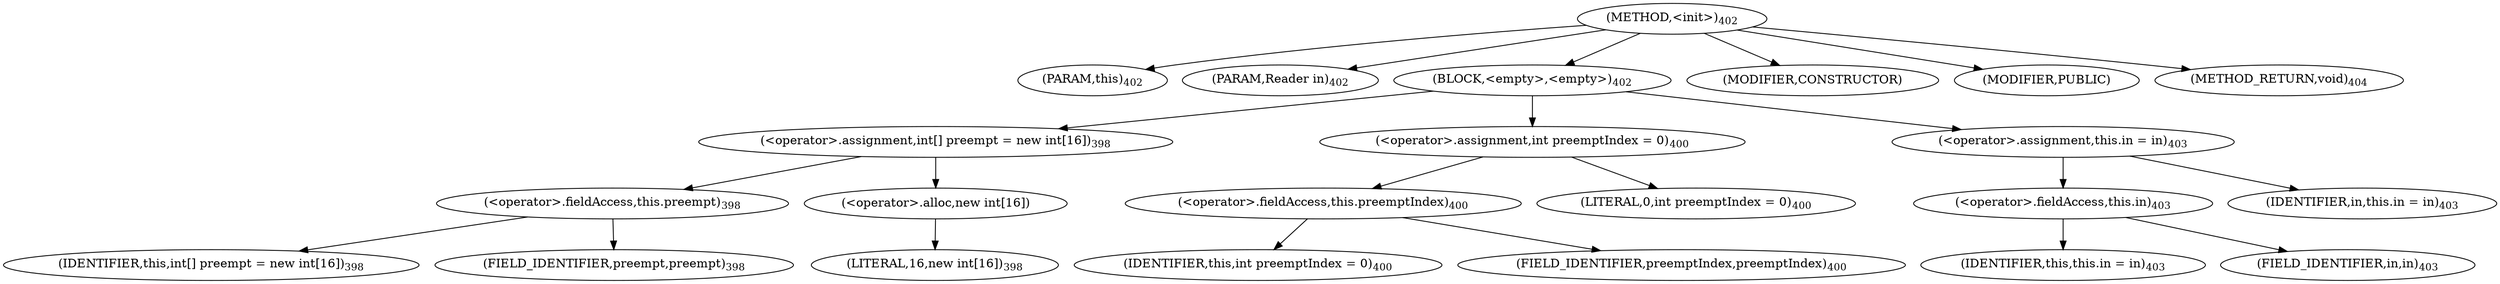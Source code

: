 digraph "&lt;init&gt;" {  
"719" [label = <(METHOD,&lt;init&gt;)<SUB>402</SUB>> ]
"30" [label = <(PARAM,this)<SUB>402</SUB>> ]
"720" [label = <(PARAM,Reader in)<SUB>402</SUB>> ]
"721" [label = <(BLOCK,&lt;empty&gt;,&lt;empty&gt;)<SUB>402</SUB>> ]
"722" [label = <(&lt;operator&gt;.assignment,int[] preempt = new int[16])<SUB>398</SUB>> ]
"723" [label = <(&lt;operator&gt;.fieldAccess,this.preempt)<SUB>398</SUB>> ]
"724" [label = <(IDENTIFIER,this,int[] preempt = new int[16])<SUB>398</SUB>> ]
"725" [label = <(FIELD_IDENTIFIER,preempt,preempt)<SUB>398</SUB>> ]
"726" [label = <(&lt;operator&gt;.alloc,new int[16])> ]
"727" [label = <(LITERAL,16,new int[16])<SUB>398</SUB>> ]
"728" [label = <(&lt;operator&gt;.assignment,int preemptIndex = 0)<SUB>400</SUB>> ]
"729" [label = <(&lt;operator&gt;.fieldAccess,this.preemptIndex)<SUB>400</SUB>> ]
"730" [label = <(IDENTIFIER,this,int preemptIndex = 0)<SUB>400</SUB>> ]
"731" [label = <(FIELD_IDENTIFIER,preemptIndex,preemptIndex)<SUB>400</SUB>> ]
"732" [label = <(LITERAL,0,int preemptIndex = 0)<SUB>400</SUB>> ]
"733" [label = <(&lt;operator&gt;.assignment,this.in = in)<SUB>403</SUB>> ]
"734" [label = <(&lt;operator&gt;.fieldAccess,this.in)<SUB>403</SUB>> ]
"29" [label = <(IDENTIFIER,this,this.in = in)<SUB>403</SUB>> ]
"735" [label = <(FIELD_IDENTIFIER,in,in)<SUB>403</SUB>> ]
"736" [label = <(IDENTIFIER,in,this.in = in)<SUB>403</SUB>> ]
"737" [label = <(MODIFIER,CONSTRUCTOR)> ]
"738" [label = <(MODIFIER,PUBLIC)> ]
"739" [label = <(METHOD_RETURN,void)<SUB>404</SUB>> ]
  "719" -> "30" 
  "719" -> "720" 
  "719" -> "721" 
  "719" -> "737" 
  "719" -> "738" 
  "719" -> "739" 
  "721" -> "722" 
  "721" -> "728" 
  "721" -> "733" 
  "722" -> "723" 
  "722" -> "726" 
  "723" -> "724" 
  "723" -> "725" 
  "726" -> "727" 
  "728" -> "729" 
  "728" -> "732" 
  "729" -> "730" 
  "729" -> "731" 
  "733" -> "734" 
  "733" -> "736" 
  "734" -> "29" 
  "734" -> "735" 
}
